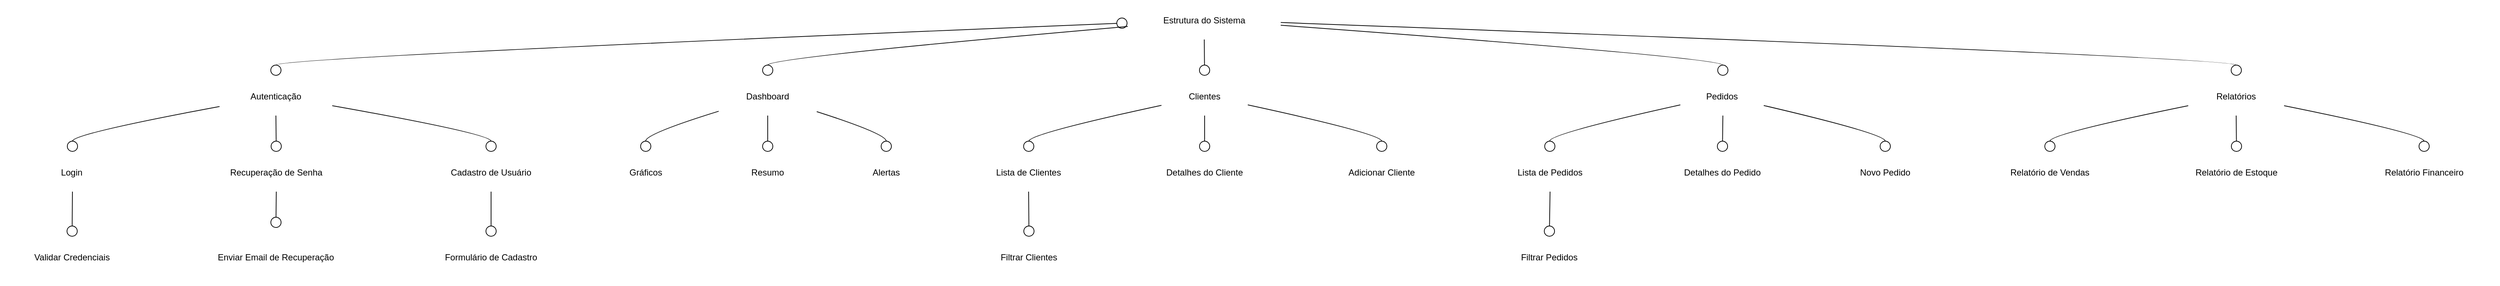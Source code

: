 <mxfile version="26.0.4">
  <diagram name="Página-1" id="6CfAAToJpjH09NUW4u3s">
    <mxGraphModel>
      <root>
        <mxCell id="0" />
        <mxCell id="1" parent="0" />
        <mxCell id="2" value="Estrutura do Sistema" style="fillColor=none;strokeColor=none;" vertex="1" parent="1">
          <mxGeometry x="1549" y="8" width="209" height="54" as="geometry" />
        </mxCell>
        <mxCell id="3" value="Autenticação" style="fillColor=none;strokeColor=none;" vertex="1" parent="1">
          <mxGeometry x="308" y="112" width="154" height="54" as="geometry" />
        </mxCell>
        <mxCell id="4" value="Dashboard" style="fillColor=none;strokeColor=none;" vertex="1" parent="1">
          <mxGeometry x="990" y="112" width="134" height="54" as="geometry" />
        </mxCell>
        <mxCell id="5" value="Clientes" style="fillColor=none;strokeColor=none;" vertex="1" parent="1">
          <mxGeometry x="1595" y="112" width="118" height="54" as="geometry" />
        </mxCell>
        <mxCell id="6" value="Pedidos" style="fillColor=none;strokeColor=none;" vertex="1" parent="1">
          <mxGeometry x="2304" y="112" width="114" height="54" as="geometry" />
        </mxCell>
        <mxCell id="7" value="Relatórios" style="fillColor=none;strokeColor=none;" vertex="1" parent="1">
          <mxGeometry x="2998" y="112" width="131" height="54" as="geometry" />
        </mxCell>
        <mxCell id="8" value="Login" style="fillColor=none;strokeColor=none;" vertex="1" parent="1">
          <mxGeometry x="57" y="216" width="98" height="54" as="geometry" />
        </mxCell>
        <mxCell id="9" value="Recuperação de Senha" style="fillColor=none;strokeColor=none;" vertex="1" parent="1">
          <mxGeometry x="275" y="216" width="221" height="54" as="geometry" />
        </mxCell>
        <mxCell id="10" value="Cadastro de Usuário" style="fillColor=none;strokeColor=none;" vertex="1" parent="1">
          <mxGeometry x="577" y="216" width="204" height="54" as="geometry" />
        </mxCell>
        <mxCell id="11" value="Gráficos" style="fillColor=none;strokeColor=none;" vertex="1" parent="1">
          <mxGeometry x="831" y="216" width="119" height="54" as="geometry" />
        </mxCell>
        <mxCell id="12" value="Resumo" style="fillColor=none;strokeColor=none;" vertex="1" parent="1">
          <mxGeometry x="1000" y="216" width="114" height="54" as="geometry" />
        </mxCell>
        <mxCell id="13" value="Alertas" style="fillColor=none;strokeColor=none;" vertex="1" parent="1">
          <mxGeometry x="1164" y="216" width="110" height="54" as="geometry" />
        </mxCell>
        <mxCell id="14" value="Lista de Clientes" style="fillColor=none;strokeColor=none;" vertex="1" parent="1">
          <mxGeometry x="1324" y="216" width="179" height="54" as="geometry" />
        </mxCell>
        <mxCell id="15" value="Detalhes do Cliente" style="fillColor=none;strokeColor=none;" vertex="1" parent="1">
          <mxGeometry x="1554" y="216" width="200" height="54" as="geometry" />
        </mxCell>
        <mxCell id="16" value="Adicionar Cliente" style="fillColor=none;strokeColor=none;" vertex="1" parent="1">
          <mxGeometry x="1804" y="216" width="184" height="54" as="geometry" />
        </mxCell>
        <mxCell id="17" value="Lista de Pedidos" style="fillColor=none;strokeColor=none;" vertex="1" parent="1">
          <mxGeometry x="2038" y="216" width="176" height="54" as="geometry" />
        </mxCell>
        <mxCell id="18" value="Detalhes do Pedido" style="fillColor=none;strokeColor=none;" vertex="1" parent="1">
          <mxGeometry x="2263" y="216" width="197" height="54" as="geometry" />
        </mxCell>
        <mxCell id="19" value="Novo Pedido" style="fillColor=none;strokeColor=none;" vertex="1" parent="1">
          <mxGeometry x="2510" y="216" width="148" height="54" as="geometry" />
        </mxCell>
        <mxCell id="20" value="Relatório de Vendas" style="fillColor=none;strokeColor=none;" vertex="1" parent="1">
          <mxGeometry x="2708" y="216" width="202" height="54" as="geometry" />
        </mxCell>
        <mxCell id="21" value="Relatório de Estoque" style="fillColor=none;strokeColor=none;" vertex="1" parent="1">
          <mxGeometry x="2960" y="216" width="208" height="54" as="geometry" />
        </mxCell>
        <mxCell id="22" value="Relatório Financeiro" style="fillColor=none;strokeColor=none;" vertex="1" parent="1">
          <mxGeometry x="3218" y="216" width="205" height="54" as="geometry" />
        </mxCell>
        <mxCell id="23" value="Validar Credenciais" style="fillColor=none;strokeColor=none;" vertex="1" parent="1">
          <mxGeometry x="8" y="332" width="197" height="54" as="geometry" />
        </mxCell>
        <mxCell id="24" value="Enviar Email de Recuperação" style="fillColor=none;strokeColor=none;" vertex="1" parent="1">
          <mxGeometry x="255" y="320" width="260" height="78" as="geometry" />
        </mxCell>
        <mxCell id="25" value="Formulário de Cadastro" style="fillColor=none;strokeColor=none;" vertex="1" parent="1">
          <mxGeometry x="565" y="332" width="228" height="54" as="geometry" />
        </mxCell>
        <mxCell id="26" value="Filtrar Clientes" style="fillColor=none;strokeColor=none;" vertex="1" parent="1">
          <mxGeometry x="1330" y="332" width="168" height="54" as="geometry" />
        </mxCell>
        <mxCell id="27" value="Filtrar Pedidos" style="fillColor=none;strokeColor=none;" vertex="1" parent="1">
          <mxGeometry x="2043" y="332" width="164" height="54" as="geometry" />
        </mxCell>
        <mxCell id="28" value="" style="curved=1;startArrow=circle;startFill=0;endArrow=circle;endFill=0;exitX=0;exitY=0.58;entryX=0.5;entryY=0;" edge="1" parent="1" source="2" target="3">
          <mxGeometry relative="1" as="geometry">
            <Array as="points">
              <mxPoint x="385" y="87" />
            </Array>
          </mxGeometry>
        </mxCell>
        <mxCell id="29" value="" style="curved=1;startArrow=none;endArrow=circle;endFill=0;exitX=0;exitY=0.67;entryX=0.5;entryY=0;" edge="1" parent="1" source="2" target="4">
          <mxGeometry relative="1" as="geometry">
            <Array as="points">
              <mxPoint x="1057" y="87" />
            </Array>
          </mxGeometry>
        </mxCell>
        <mxCell id="30" value="" style="curved=1;startArrow=none;endArrow=circle;endFill=0;exitX=0.5;exitY=1;entryX=0.5;entryY=0;" edge="1" parent="1" source="2" target="5">
          <mxGeometry relative="1" as="geometry">
            <Array as="points" />
          </mxGeometry>
        </mxCell>
        <mxCell id="31" value="" style="curved=1;startArrow=none;endArrow=circle;endFill=0;exitX=1;exitY=0.64;entryX=0.51;entryY=0;" edge="1" parent="1" source="2" target="6">
          <mxGeometry relative="1" as="geometry">
            <Array as="points">
              <mxPoint x="2362" y="87" />
            </Array>
          </mxGeometry>
        </mxCell>
        <mxCell id="32" value="" style="curved=1;startArrow=none;endArrow=circle;endFill=0;exitX=1;exitY=0.57;entryX=0.5;entryY=0;" edge="1" parent="1" source="2" target="7">
          <mxGeometry relative="1" as="geometry">
            <Array as="points">
              <mxPoint x="3064" y="87" />
            </Array>
          </mxGeometry>
        </mxCell>
        <mxCell id="33" value="" style="curved=1;startArrow=none;endArrow=circle;endFill=0;exitX=0;exitY=0.77;entryX=0.51;entryY=0;" edge="1" parent="1" source="3" target="8">
          <mxGeometry relative="1" as="geometry">
            <Array as="points">
              <mxPoint x="107" y="191" />
            </Array>
          </mxGeometry>
        </mxCell>
        <mxCell id="34" value="" style="curved=1;startArrow=none;endArrow=circle;endFill=0;exitX=0.5;exitY=1;entryX=0.5;entryY=0;" edge="1" parent="1" source="3" target="9">
          <mxGeometry relative="1" as="geometry">
            <Array as="points" />
          </mxGeometry>
        </mxCell>
        <mxCell id="35" value="" style="curved=1;startArrow=none;endArrow=circle;endFill=0;exitX=1;exitY=0.75;entryX=0.5;entryY=0;" edge="1" parent="1" source="3" target="10">
          <mxGeometry relative="1" as="geometry">
            <Array as="points">
              <mxPoint x="679" y="191" />
            </Array>
          </mxGeometry>
        </mxCell>
        <mxCell id="36" value="" style="curved=1;startArrow=none;endArrow=circle;endFill=0;exitX=0;exitY=0.89;entryX=0.5;entryY=0;" edge="1" parent="1" source="4" target="11">
          <mxGeometry relative="1" as="geometry">
            <Array as="points">
              <mxPoint x="890" y="191" />
            </Array>
          </mxGeometry>
        </mxCell>
        <mxCell id="37" value="" style="curved=1;startArrow=none;endArrow=circle;endFill=0;exitX=0.5;exitY=1;entryX=0.5;entryY=0;" edge="1" parent="1" source="4" target="12">
          <mxGeometry relative="1" as="geometry">
            <Array as="points" />
          </mxGeometry>
        </mxCell>
        <mxCell id="38" value="" style="curved=1;startArrow=none;endArrow=circle;endFill=0;exitX=1;exitY=0.9;entryX=0.5;entryY=0;" edge="1" parent="1" source="4" target="13">
          <mxGeometry relative="1" as="geometry">
            <Array as="points">
              <mxPoint x="1219" y="191" />
            </Array>
          </mxGeometry>
        </mxCell>
        <mxCell id="39" value="" style="curved=1;startArrow=none;endArrow=circle;endFill=0;exitX=0;exitY=0.74;entryX=0.5;entryY=0;" edge="1" parent="1" source="5" target="14">
          <mxGeometry relative="1" as="geometry">
            <Array as="points">
              <mxPoint x="1414" y="191" />
            </Array>
          </mxGeometry>
        </mxCell>
        <mxCell id="40" value="" style="curved=1;startArrow=none;endArrow=circle;endFill=0;exitX=0.5;exitY=1;entryX=0.5;entryY=0;" edge="1" parent="1" source="5" target="15">
          <mxGeometry relative="1" as="geometry">
            <Array as="points" />
          </mxGeometry>
        </mxCell>
        <mxCell id="41" value="" style="curved=1;startArrow=none;endArrow=circle;endFill=0;exitX=1;exitY=0.73;entryX=0.5;entryY=0;" edge="1" parent="1" source="5" target="16">
          <mxGeometry relative="1" as="geometry">
            <Array as="points">
              <mxPoint x="1896" y="191" />
            </Array>
          </mxGeometry>
        </mxCell>
        <mxCell id="42" value="" style="curved=1;startArrow=none;endArrow=circle;endFill=0;exitX=0;exitY=0.73;entryX=0.5;entryY=0;" edge="1" parent="1" source="6" target="17">
          <mxGeometry relative="1" as="geometry">
            <Array as="points">
              <mxPoint x="2125" y="191" />
            </Array>
          </mxGeometry>
        </mxCell>
        <mxCell id="43" value="" style="curved=1;startArrow=none;endArrow=circle;endFill=0;exitX=0.51;exitY=1;entryX=0.5;entryY=0;" edge="1" parent="1" source="6" target="18">
          <mxGeometry relative="1" as="geometry">
            <Array as="points" />
          </mxGeometry>
        </mxCell>
        <mxCell id="44" value="" style="curved=1;startArrow=none;endArrow=circle;endFill=0;exitX=1.01;exitY=0.75;entryX=0.5;entryY=0;" edge="1" parent="1" source="6" target="19">
          <mxGeometry relative="1" as="geometry">
            <Array as="points">
              <mxPoint x="2584" y="191" />
            </Array>
          </mxGeometry>
        </mxCell>
        <mxCell id="45" value="" style="curved=1;startArrow=none;endArrow=circle;endFill=0;exitX=0;exitY=0.75;entryX=0.5;entryY=0;" edge="1" parent="1" source="7" target="20">
          <mxGeometry relative="1" as="geometry">
            <Array as="points">
              <mxPoint x="2809" y="191" />
            </Array>
          </mxGeometry>
        </mxCell>
        <mxCell id="46" value="" style="curved=1;startArrow=none;endArrow=circle;endFill=0;exitX=0.5;exitY=1;entryX=0.5;entryY=0;" edge="1" parent="1" source="7" target="21">
          <mxGeometry relative="1" as="geometry">
            <Array as="points" />
          </mxGeometry>
        </mxCell>
        <mxCell id="47" value="" style="curved=1;startArrow=none;endArrow=circle;endFill=0;exitX=1;exitY=0.75;entryX=0.5;entryY=0;" edge="1" parent="1" source="7" target="22">
          <mxGeometry relative="1" as="geometry">
            <Array as="points">
              <mxPoint x="3320" y="191" />
            </Array>
          </mxGeometry>
        </mxCell>
        <mxCell id="48" value="" style="curved=1;startArrow=none;endArrow=circle;endFill=0;exitX=0.51;exitY=1;entryX=0.5;entryY=0;" edge="1" parent="1" source="8" target="23">
          <mxGeometry relative="1" as="geometry">
            <Array as="points" />
          </mxGeometry>
        </mxCell>
        <mxCell id="49" value="" style="curved=1;startArrow=none;endArrow=circle;endFill=0;exitX=0.5;exitY=1;entryX=0.5;entryY=0;" edge="1" parent="1" source="9" target="24">
          <mxGeometry relative="1" as="geometry">
            <Array as="points" />
          </mxGeometry>
        </mxCell>
        <mxCell id="50" value="" style="curved=1;startArrow=none;endArrow=circle;endFill=0;exitX=0.5;exitY=1;entryX=0.5;entryY=0;" edge="1" parent="1" source="10" target="25">
          <mxGeometry relative="1" as="geometry">
            <Array as="points" />
          </mxGeometry>
        </mxCell>
        <mxCell id="51" value="" style="curved=1;startArrow=none;endArrow=circle;endFill=0;exitX=0.5;exitY=1;entryX=0.5;entryY=0;" edge="1" parent="1" source="14" target="26">
          <mxGeometry relative="1" as="geometry">
            <Array as="points" />
          </mxGeometry>
        </mxCell>
        <mxCell id="52" value="" style="curved=1;startArrow=none;endArrow=circle;endFill=0;exitX=0.5;exitY=1;entryX=0.5;entryY=0;" edge="1" parent="1" source="17" target="27">
          <mxGeometry relative="1" as="geometry">
            <Array as="points" />
          </mxGeometry>
        </mxCell>
      </root>
    </mxGraphModel>
  </diagram>
</mxfile>
